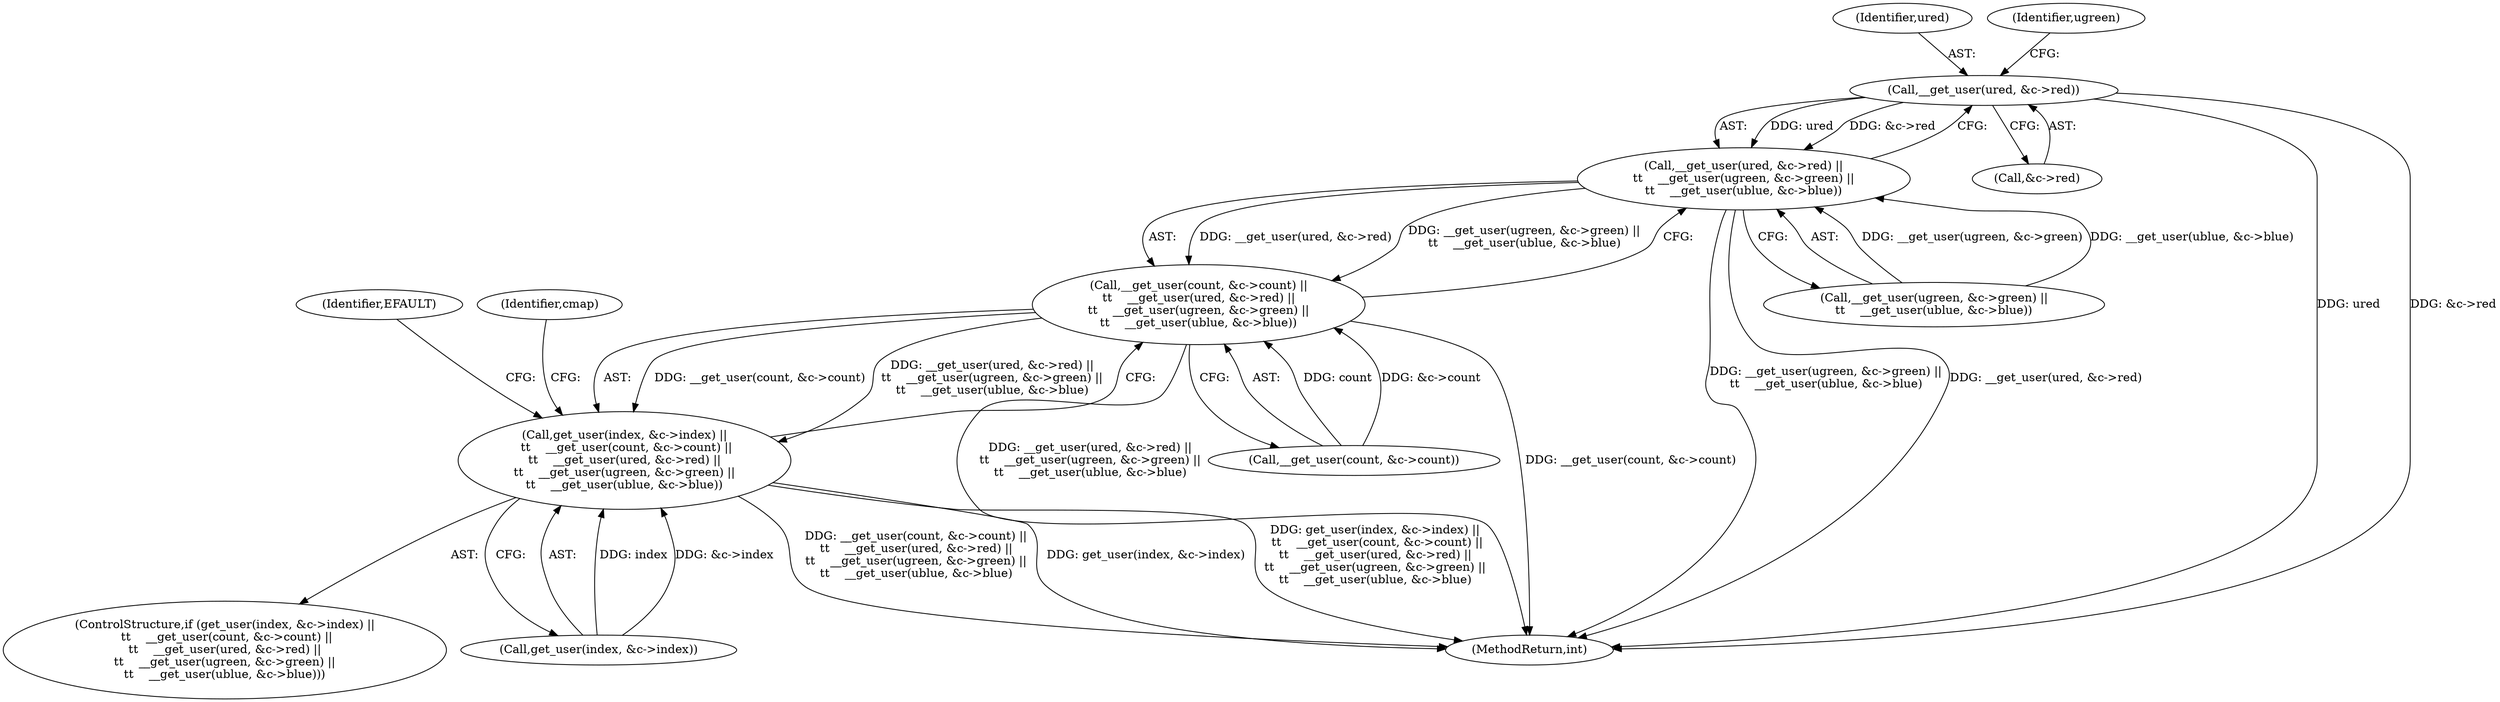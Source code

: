 digraph "0_linux_250c6c49e3b68756b14983c076183568636e2bde@pointer" {
"1000211" [label="(Call,__get_user(ured, &c->red))"];
"1000210" [label="(Call,__get_user(ured, &c->red) ||\n\t\t    __get_user(ugreen, &c->green) ||\n\t\t    __get_user(ublue, &c->blue))"];
"1000203" [label="(Call,__get_user(count, &c->count) ||\n\t\t    __get_user(ured, &c->red) ||\n\t\t    __get_user(ugreen, &c->green) ||\n\t\t    __get_user(ublue, &c->blue))"];
"1000196" [label="(Call,get_user(index, &c->index) ||\n \t\t    __get_user(count, &c->count) ||\n\t\t    __get_user(ured, &c->red) ||\n\t\t    __get_user(ugreen, &c->green) ||\n\t\t    __get_user(ublue, &c->blue))"];
"1000203" [label="(Call,__get_user(count, &c->count) ||\n\t\t    __get_user(ured, &c->red) ||\n\t\t    __get_user(ugreen, &c->green) ||\n\t\t    __get_user(ublue, &c->blue))"];
"1000204" [label="(Call,__get_user(count, &c->count))"];
"1000195" [label="(ControlStructure,if (get_user(index, &c->index) ||\n \t\t    __get_user(count, &c->count) ||\n\t\t    __get_user(ured, &c->red) ||\n\t\t    __get_user(ugreen, &c->green) ||\n\t\t    __get_user(ublue, &c->blue)))"];
"1000232" [label="(Identifier,EFAULT)"];
"1000213" [label="(Call,&c->red)"];
"1000212" [label="(Identifier,ured)"];
"1000476" [label="(MethodReturn,int)"];
"1000235" [label="(Identifier,cmap)"];
"1000219" [label="(Identifier,ugreen)"];
"1000211" [label="(Call,__get_user(ured, &c->red))"];
"1000217" [label="(Call,__get_user(ugreen, &c->green) ||\n\t\t    __get_user(ublue, &c->blue))"];
"1000196" [label="(Call,get_user(index, &c->index) ||\n \t\t    __get_user(count, &c->count) ||\n\t\t    __get_user(ured, &c->red) ||\n\t\t    __get_user(ugreen, &c->green) ||\n\t\t    __get_user(ublue, &c->blue))"];
"1000197" [label="(Call,get_user(index, &c->index))"];
"1000210" [label="(Call,__get_user(ured, &c->red) ||\n\t\t    __get_user(ugreen, &c->green) ||\n\t\t    __get_user(ublue, &c->blue))"];
"1000211" -> "1000210"  [label="AST: "];
"1000211" -> "1000213"  [label="CFG: "];
"1000212" -> "1000211"  [label="AST: "];
"1000213" -> "1000211"  [label="AST: "];
"1000219" -> "1000211"  [label="CFG: "];
"1000210" -> "1000211"  [label="CFG: "];
"1000211" -> "1000476"  [label="DDG: ured"];
"1000211" -> "1000476"  [label="DDG: &c->red"];
"1000211" -> "1000210"  [label="DDG: ured"];
"1000211" -> "1000210"  [label="DDG: &c->red"];
"1000210" -> "1000203"  [label="AST: "];
"1000210" -> "1000217"  [label="CFG: "];
"1000217" -> "1000210"  [label="AST: "];
"1000203" -> "1000210"  [label="CFG: "];
"1000210" -> "1000476"  [label="DDG: __get_user(ugreen, &c->green) ||\n\t\t    __get_user(ublue, &c->blue)"];
"1000210" -> "1000476"  [label="DDG: __get_user(ured, &c->red)"];
"1000210" -> "1000203"  [label="DDG: __get_user(ured, &c->red)"];
"1000210" -> "1000203"  [label="DDG: __get_user(ugreen, &c->green) ||\n\t\t    __get_user(ublue, &c->blue)"];
"1000217" -> "1000210"  [label="DDG: __get_user(ugreen, &c->green)"];
"1000217" -> "1000210"  [label="DDG: __get_user(ublue, &c->blue)"];
"1000203" -> "1000196"  [label="AST: "];
"1000203" -> "1000204"  [label="CFG: "];
"1000204" -> "1000203"  [label="AST: "];
"1000196" -> "1000203"  [label="CFG: "];
"1000203" -> "1000476"  [label="DDG: __get_user(ured, &c->red) ||\n\t\t    __get_user(ugreen, &c->green) ||\n\t\t    __get_user(ublue, &c->blue)"];
"1000203" -> "1000476"  [label="DDG: __get_user(count, &c->count)"];
"1000203" -> "1000196"  [label="DDG: __get_user(count, &c->count)"];
"1000203" -> "1000196"  [label="DDG: __get_user(ured, &c->red) ||\n\t\t    __get_user(ugreen, &c->green) ||\n\t\t    __get_user(ublue, &c->blue)"];
"1000204" -> "1000203"  [label="DDG: count"];
"1000204" -> "1000203"  [label="DDG: &c->count"];
"1000196" -> "1000195"  [label="AST: "];
"1000196" -> "1000197"  [label="CFG: "];
"1000197" -> "1000196"  [label="AST: "];
"1000232" -> "1000196"  [label="CFG: "];
"1000235" -> "1000196"  [label="CFG: "];
"1000196" -> "1000476"  [label="DDG: __get_user(count, &c->count) ||\n\t\t    __get_user(ured, &c->red) ||\n\t\t    __get_user(ugreen, &c->green) ||\n\t\t    __get_user(ublue, &c->blue)"];
"1000196" -> "1000476"  [label="DDG: get_user(index, &c->index)"];
"1000196" -> "1000476"  [label="DDG: get_user(index, &c->index) ||\n \t\t    __get_user(count, &c->count) ||\n\t\t    __get_user(ured, &c->red) ||\n\t\t    __get_user(ugreen, &c->green) ||\n\t\t    __get_user(ublue, &c->blue)"];
"1000197" -> "1000196"  [label="DDG: index"];
"1000197" -> "1000196"  [label="DDG: &c->index"];
}
